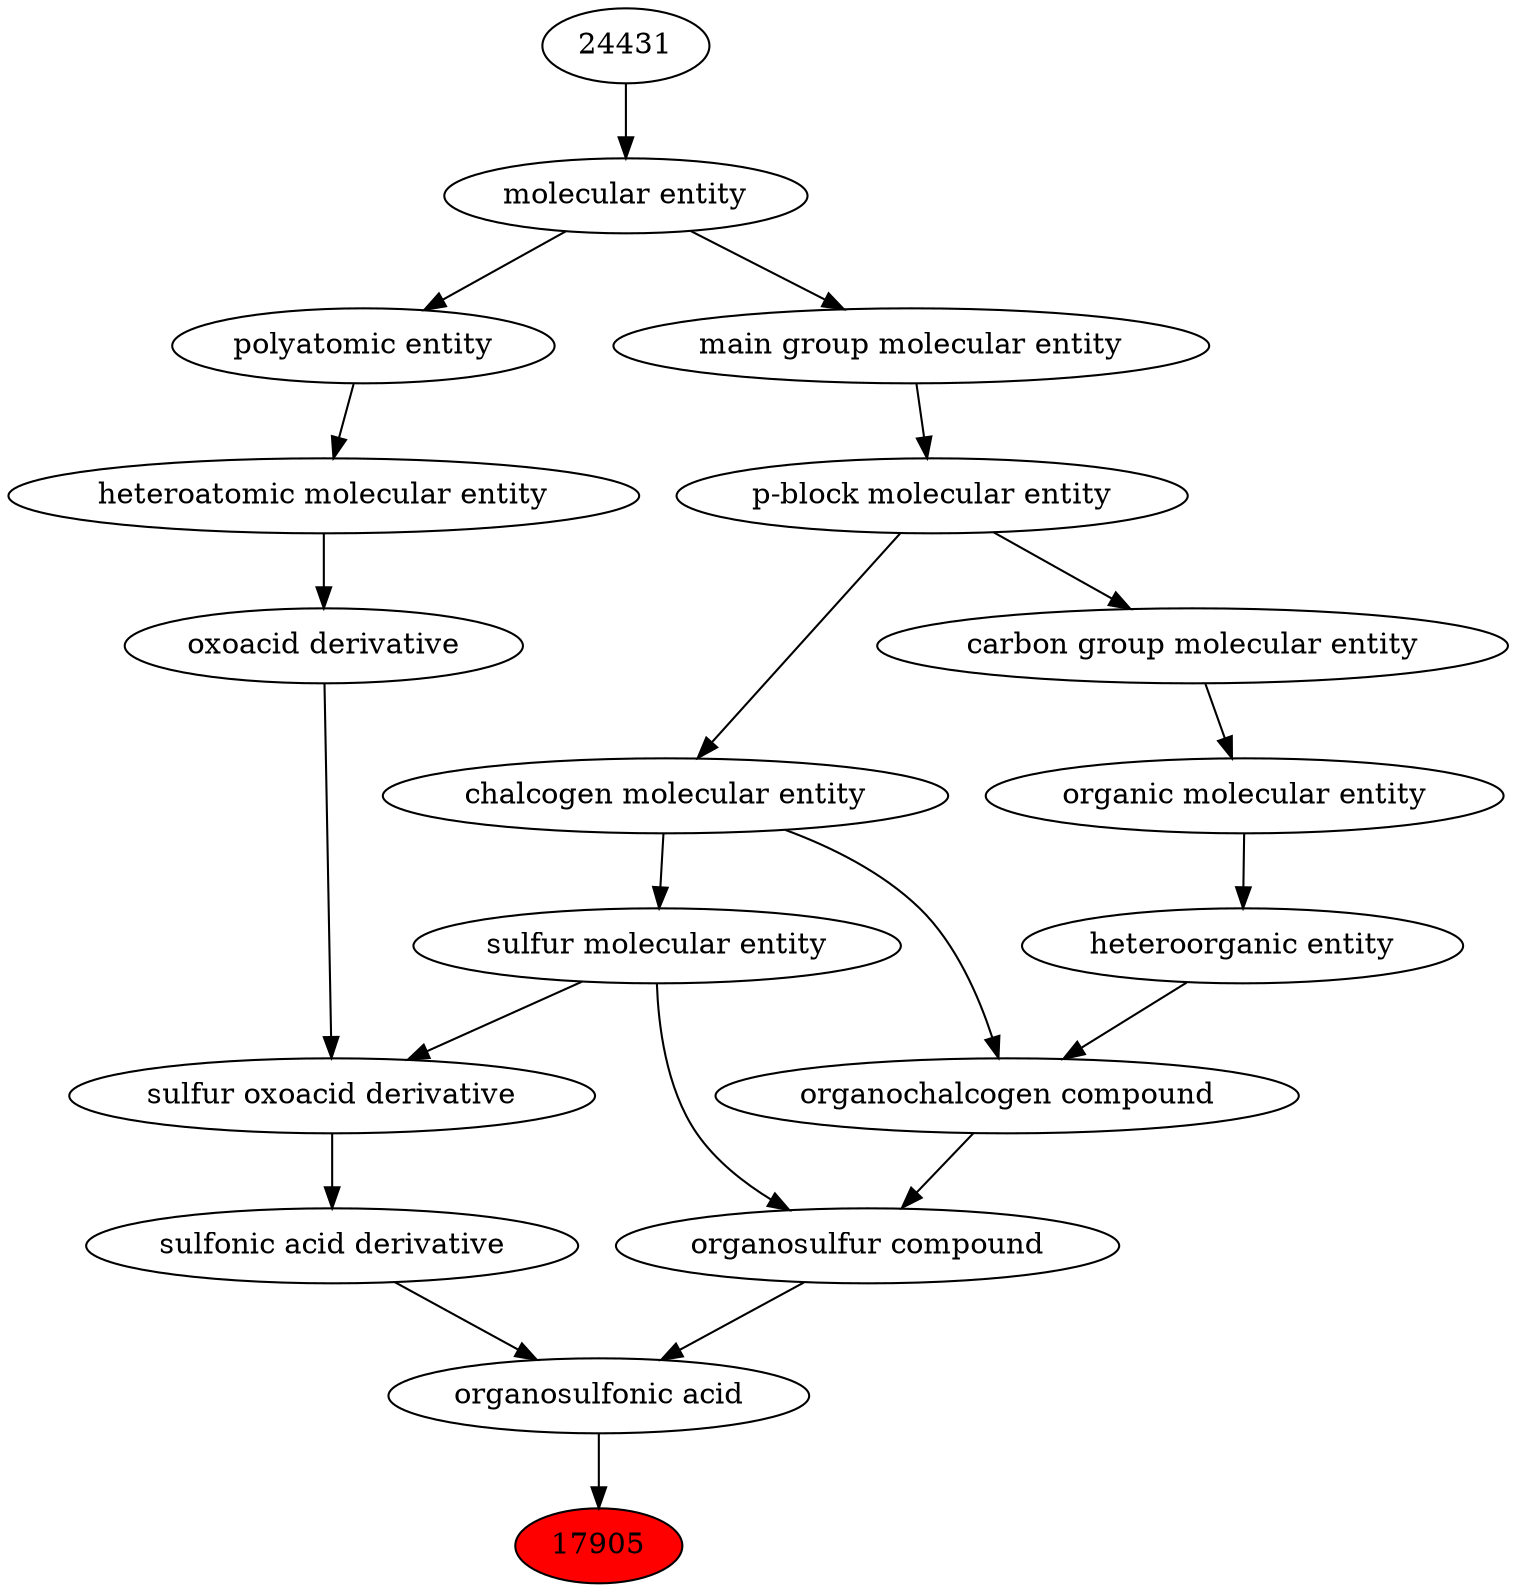 digraph tree{ 
17905 [label="17905" fillcolor=red style=filled]
33551 -> 17905
33551 [label="organosulfonic acid"]
33552 -> 33551
33261 -> 33551
33552 [label="sulfonic acid derivative"]
33424 -> 33552
33261 [label="organosulfur compound"]
36962 -> 33261
26835 -> 33261
33424 [label="sulfur oxoacid derivative"]
33241 -> 33424
26835 -> 33424
36962 [label="organochalcogen compound"]
33285 -> 36962
33304 -> 36962
26835 [label="sulfur molecular entity"]
33304 -> 26835
33241 [label="oxoacid derivative"]
37577 -> 33241
33285 [label="heteroorganic entity"]
50860 -> 33285
33304 [label="chalcogen molecular entity"]
33675 -> 33304
37577 [label="heteroatomic molecular entity"]
36357 -> 37577
50860 [label="organic molecular entity"]
33582 -> 50860
33675 [label="p-block molecular entity"]
33579 -> 33675
36357 [label="polyatomic entity"]
23367 -> 36357
33582 [label="carbon group molecular entity"]
33675 -> 33582
33579 [label="main group molecular entity"]
23367 -> 33579
23367 [label="molecular entity"]
24431 -> 23367
24431 [label="24431"]
}